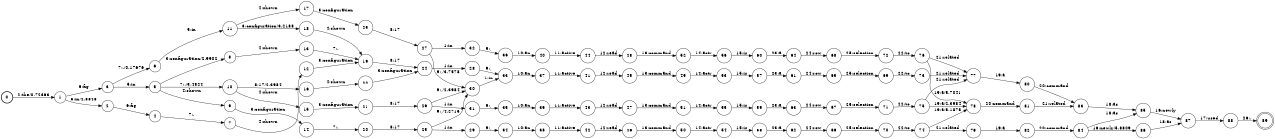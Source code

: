 digraph FST {
rankdir = LR;
size = "8.5,11";
label = "";
center = 1;
orientation = Portrait;
ranksep = "0.4";
nodesep = "0.25";
0 [label = "0", shape = circle, style = bold, fontsize = 14]
	0 -> 1 [label = "2:the/0.72363", fontsize = 14];
1 [label = "1", shape = circle, style = solid, fontsize = 14]
	1 -> 2 [label = "5:in/2.8848", fontsize = 14];
	1 -> 3 [label = "6:fig", fontsize = 14];
2 [label = "2", shape = circle, style = solid, fontsize = 14]
	2 -> 4 [label = "6:fig", fontsize = 14];
3 [label = "3", shape = circle, style = solid, fontsize = 14]
	3 -> 5 [label = "5:in", fontsize = 14];
	3 -> 6 [label = "7:./0.17676", fontsize = 14];
4 [label = "4", shape = circle, style = solid, fontsize = 14]
	4 -> 7 [label = "7:.", fontsize = 14];
5 [label = "5", shape = circle, style = solid, fontsize = 14]
	5 -> 8 [label = "3:configuration/2.9902", fontsize = 14];
	5 -> 9 [label = "4:shown", fontsize = 14];
	5 -> 10 [label = "7:./3.4824", fontsize = 14];
6 [label = "6", shape = circle, style = solid, fontsize = 14]
	6 -> 11 [label = "5:in", fontsize = 14];
7 [label = "7", shape = circle, style = solid, fontsize = 14]
	7 -> 12 [label = "4:shown", fontsize = 14];
8 [label = "8", shape = circle, style = solid, fontsize = 14]
	8 -> 13 [label = "4:shown", fontsize = 14];
9 [label = "9", shape = circle, style = solid, fontsize = 14]
	9 -> 14 [label = "3:configuration", fontsize = 14];
10 [label = "10", shape = circle, style = solid, fontsize = 14]
	10 -> 15 [label = "4:shown", fontsize = 14];
	10 -> 16 [label = "8:17/2.3984", fontsize = 14];
11 [label = "11", shape = circle, style = solid, fontsize = 14]
	11 -> 18 [label = "3:configuration/3.2188", fontsize = 14];
	11 -> 17 [label = "4:shown", fontsize = 14];
12 [label = "12", shape = circle, style = solid, fontsize = 14]
	12 -> 19 [label = "3:configuration", fontsize = 14];
13 [label = "13", shape = circle, style = solid, fontsize = 14]
	13 -> 19 [label = "7:.", fontsize = 14];
14 [label = "14", shape = circle, style = solid, fontsize = 14]
	14 -> 20 [label = "7:.", fontsize = 14];
15 [label = "15", shape = circle, style = solid, fontsize = 14]
	15 -> 21 [label = "3:configuration", fontsize = 14];
16 [label = "16", shape = circle, style = solid, fontsize = 14]
	16 -> 22 [label = "4:shown", fontsize = 14];
17 [label = "17", shape = circle, style = solid, fontsize = 14]
	17 -> 23 [label = "3:configuration", fontsize = 14];
18 [label = "18", shape = circle, style = solid, fontsize = 14]
	18 -> 19 [label = "4:shown", fontsize = 14];
19 [label = "19", shape = circle, style = solid, fontsize = 14]
	19 -> 24 [label = "8:17", fontsize = 14];
20 [label = "20", shape = circle, style = solid, fontsize = 14]
	20 -> 25 [label = "8:17", fontsize = 14];
21 [label = "21", shape = circle, style = solid, fontsize = 14]
	21 -> 26 [label = "8:17", fontsize = 14];
22 [label = "22", shape = circle, style = solid, fontsize = 14]
	22 -> 24 [label = "3:configuration", fontsize = 14];
23 [label = "23", shape = circle, style = solid, fontsize = 14]
	23 -> 27 [label = "8:17", fontsize = 14];
24 [label = "24", shape = circle, style = solid, fontsize = 14]
	24 -> 28 [label = "1:in", fontsize = 14];
25 [label = "25", shape = circle, style = solid, fontsize = 14]
	25 -> 29 [label = "1:in", fontsize = 14];
	25 -> 30 [label = "9:,/4.2715", fontsize = 14];
26 [label = "26", shape = circle, style = solid, fontsize = 14]
	26 -> 31 [label = "1:in", fontsize = 14];
	26 -> 30 [label = "9:,/2.3984", fontsize = 14];
27 [label = "27", shape = circle, style = solid, fontsize = 14]
	27 -> 32 [label = "1:in", fontsize = 14];
	27 -> 30 [label = "9:,/3.7578", fontsize = 14];
28 [label = "28", shape = circle, style = solid, fontsize = 14]
	28 -> 33 [label = "9:,", fontsize = 14];
29 [label = "29", shape = circle, style = solid, fontsize = 14]
	29 -> 34 [label = "9:,", fontsize = 14];
30 [label = "30", shape = circle, style = solid, fontsize = 14]
	30 -> 33 [label = "1:in", fontsize = 14];
31 [label = "31", shape = circle, style = solid, fontsize = 14]
	31 -> 35 [label = "9:,", fontsize = 14];
32 [label = "32", shape = circle, style = solid, fontsize = 14]
	32 -> 36 [label = "9:,", fontsize = 14];
33 [label = "33", shape = circle, style = solid, fontsize = 14]
	33 -> 37 [label = "10:an", fontsize = 14];
34 [label = "34", shape = circle, style = solid, fontsize = 14]
	34 -> 38 [label = "10:an", fontsize = 14];
35 [label = "35", shape = circle, style = solid, fontsize = 14]
	35 -> 39 [label = "10:an", fontsize = 14];
36 [label = "36", shape = circle, style = solid, fontsize = 14]
	36 -> 40 [label = "10:an", fontsize = 14];
37 [label = "37", shape = circle, style = solid, fontsize = 14]
	37 -> 41 [label = "11:active", fontsize = 14];
38 [label = "38", shape = circle, style = solid, fontsize = 14]
	38 -> 42 [label = "11:active", fontsize = 14];
39 [label = "39", shape = circle, style = solid, fontsize = 14]
	39 -> 43 [label = "11:active", fontsize = 14];
40 [label = "40", shape = circle, style = solid, fontsize = 14]
	40 -> 44 [label = "11:active", fontsize = 14];
41 [label = "41", shape = circle, style = solid, fontsize = 14]
	41 -> 45 [label = "12:read", fontsize = 14];
42 [label = "42", shape = circle, style = solid, fontsize = 14]
	42 -> 46 [label = "12:read", fontsize = 14];
43 [label = "43", shape = circle, style = solid, fontsize = 14]
	43 -> 47 [label = "12:read", fontsize = 14];
44 [label = "44", shape = circle, style = solid, fontsize = 14]
	44 -> 48 [label = "12:read", fontsize = 14];
45 [label = "45", shape = circle, style = solid, fontsize = 14]
	45 -> 49 [label = "13:command", fontsize = 14];
46 [label = "46", shape = circle, style = solid, fontsize = 14]
	46 -> 50 [label = "13:command", fontsize = 14];
47 [label = "47", shape = circle, style = solid, fontsize = 14]
	47 -> 51 [label = "13:command", fontsize = 14];
48 [label = "48", shape = circle, style = solid, fontsize = 14]
	48 -> 52 [label = "13:command", fontsize = 14];
49 [label = "49", shape = circle, style = solid, fontsize = 14]
	49 -> 53 [label = "14:actr", fontsize = 14];
50 [label = "50", shape = circle, style = solid, fontsize = 14]
	50 -> 54 [label = "14:actr", fontsize = 14];
51 [label = "51", shape = circle, style = solid, fontsize = 14]
	51 -> 55 [label = "14:actr", fontsize = 14];
52 [label = "52", shape = circle, style = solid, fontsize = 14]
	52 -> 56 [label = "14:actr", fontsize = 14];
53 [label = "53", shape = circle, style = solid, fontsize = 14]
	53 -> 57 [label = "15:is", fontsize = 14];
54 [label = "54", shape = circle, style = solid, fontsize = 14]
	54 -> 58 [label = "15:is", fontsize = 14];
55 [label = "55", shape = circle, style = solid, fontsize = 14]
	55 -> 59 [label = "15:is", fontsize = 14];
56 [label = "56", shape = circle, style = solid, fontsize = 14]
	56 -> 60 [label = "15:is", fontsize = 14];
57 [label = "57", shape = circle, style = solid, fontsize = 14]
	57 -> 61 [label = "23:a", fontsize = 14];
58 [label = "58", shape = circle, style = solid, fontsize = 14]
	58 -> 62 [label = "23:a", fontsize = 14];
59 [label = "59", shape = circle, style = solid, fontsize = 14]
	59 -> 63 [label = "23:a", fontsize = 14];
60 [label = "60", shape = circle, style = solid, fontsize = 14]
	60 -> 64 [label = "23:a", fontsize = 14];
61 [label = "61", shape = circle, style = solid, fontsize = 14]
	61 -> 65 [label = "24:row", fontsize = 14];
62 [label = "62", shape = circle, style = solid, fontsize = 14]
	62 -> 66 [label = "24:row", fontsize = 14];
63 [label = "63", shape = circle, style = solid, fontsize = 14]
	63 -> 67 [label = "24:row", fontsize = 14];
64 [label = "64", shape = circle, style = solid, fontsize = 14]
	64 -> 68 [label = "24:row", fontsize = 14];
65 [label = "65", shape = circle, style = solid, fontsize = 14]
	65 -> 69 [label = "25:selection", fontsize = 14];
66 [label = "66", shape = circle, style = solid, fontsize = 14]
	66 -> 70 [label = "25:selection", fontsize = 14];
67 [label = "67", shape = circle, style = solid, fontsize = 14]
	67 -> 71 [label = "25:selection", fontsize = 14];
68 [label = "68", shape = circle, style = solid, fontsize = 14]
	68 -> 72 [label = "25:selection", fontsize = 14];
69 [label = "69", shape = circle, style = solid, fontsize = 14]
	69 -> 73 [label = "22:to", fontsize = 14];
70 [label = "70", shape = circle, style = solid, fontsize = 14]
	70 -> 74 [label = "22:to", fontsize = 14];
71 [label = "71", shape = circle, style = solid, fontsize = 14]
	71 -> 75 [label = "22:to", fontsize = 14];
72 [label = "72", shape = circle, style = solid, fontsize = 14]
	72 -> 76 [label = "22:to", fontsize = 14];
73 [label = "73", shape = circle, style = solid, fontsize = 14]
	73 -> 77 [label = "21:related", fontsize = 14];
74 [label = "74", shape = circle, style = solid, fontsize = 14]
	74 -> 79 [label = "21:related", fontsize = 14];
	74 -> 78 [label = "19:a/5.1875", fontsize = 14];
75 [label = "75", shape = circle, style = solid, fontsize = 14]
	75 -> 77 [label = "21:related", fontsize = 14];
	75 -> 78 [label = "19:a/2.3984", fontsize = 14];
76 [label = "76", shape = circle, style = solid, fontsize = 14]
	76 -> 77 [label = "21:related", fontsize = 14];
	76 -> 78 [label = "19:a/5.7041", fontsize = 14];
77 [label = "77", shape = circle, style = solid, fontsize = 14]
	77 -> 80 [label = "19:a", fontsize = 14];
78 [label = "78", shape = circle, style = solid, fontsize = 14]
	78 -> 81 [label = "20:command", fontsize = 14];
79 [label = "79", shape = circle, style = solid, fontsize = 14]
	79 -> 82 [label = "19:a", fontsize = 14];
80 [label = "80", shape = circle, style = solid, fontsize = 14]
	80 -> 83 [label = "20:command", fontsize = 14];
81 [label = "81", shape = circle, style = solid, fontsize = 14]
	81 -> 83 [label = "21:related", fontsize = 14];
82 [label = "82", shape = circle, style = solid, fontsize = 14]
	82 -> 84 [label = "20:command", fontsize = 14];
83 [label = "83", shape = circle, style = solid, fontsize = 14]
	83 -> 85 [label = "18:as", fontsize = 14];
84 [label = "84", shape = circle, style = solid, fontsize = 14]
	84 -> 86 [label = "16:newly/5.8809", fontsize = 14];
	84 -> 85 [label = "18:as", fontsize = 14];
85 [label = "85", shape = circle, style = solid, fontsize = 14]
	85 -> 87 [label = "16:newly", fontsize = 14];
86 [label = "86", shape = circle, style = solid, fontsize = 14]
	86 -> 87 [label = "18:as", fontsize = 14];
87 [label = "87", shape = circle, style = solid, fontsize = 14]
	87 -> 88 [label = "17:used", fontsize = 14];
88 [label = "88", shape = circle, style = solid, fontsize = 14]
	88 -> 89 [label = "26:.", fontsize = 14];
89 [label = "89", shape = doublecircle, style = solid, fontsize = 14]
}
